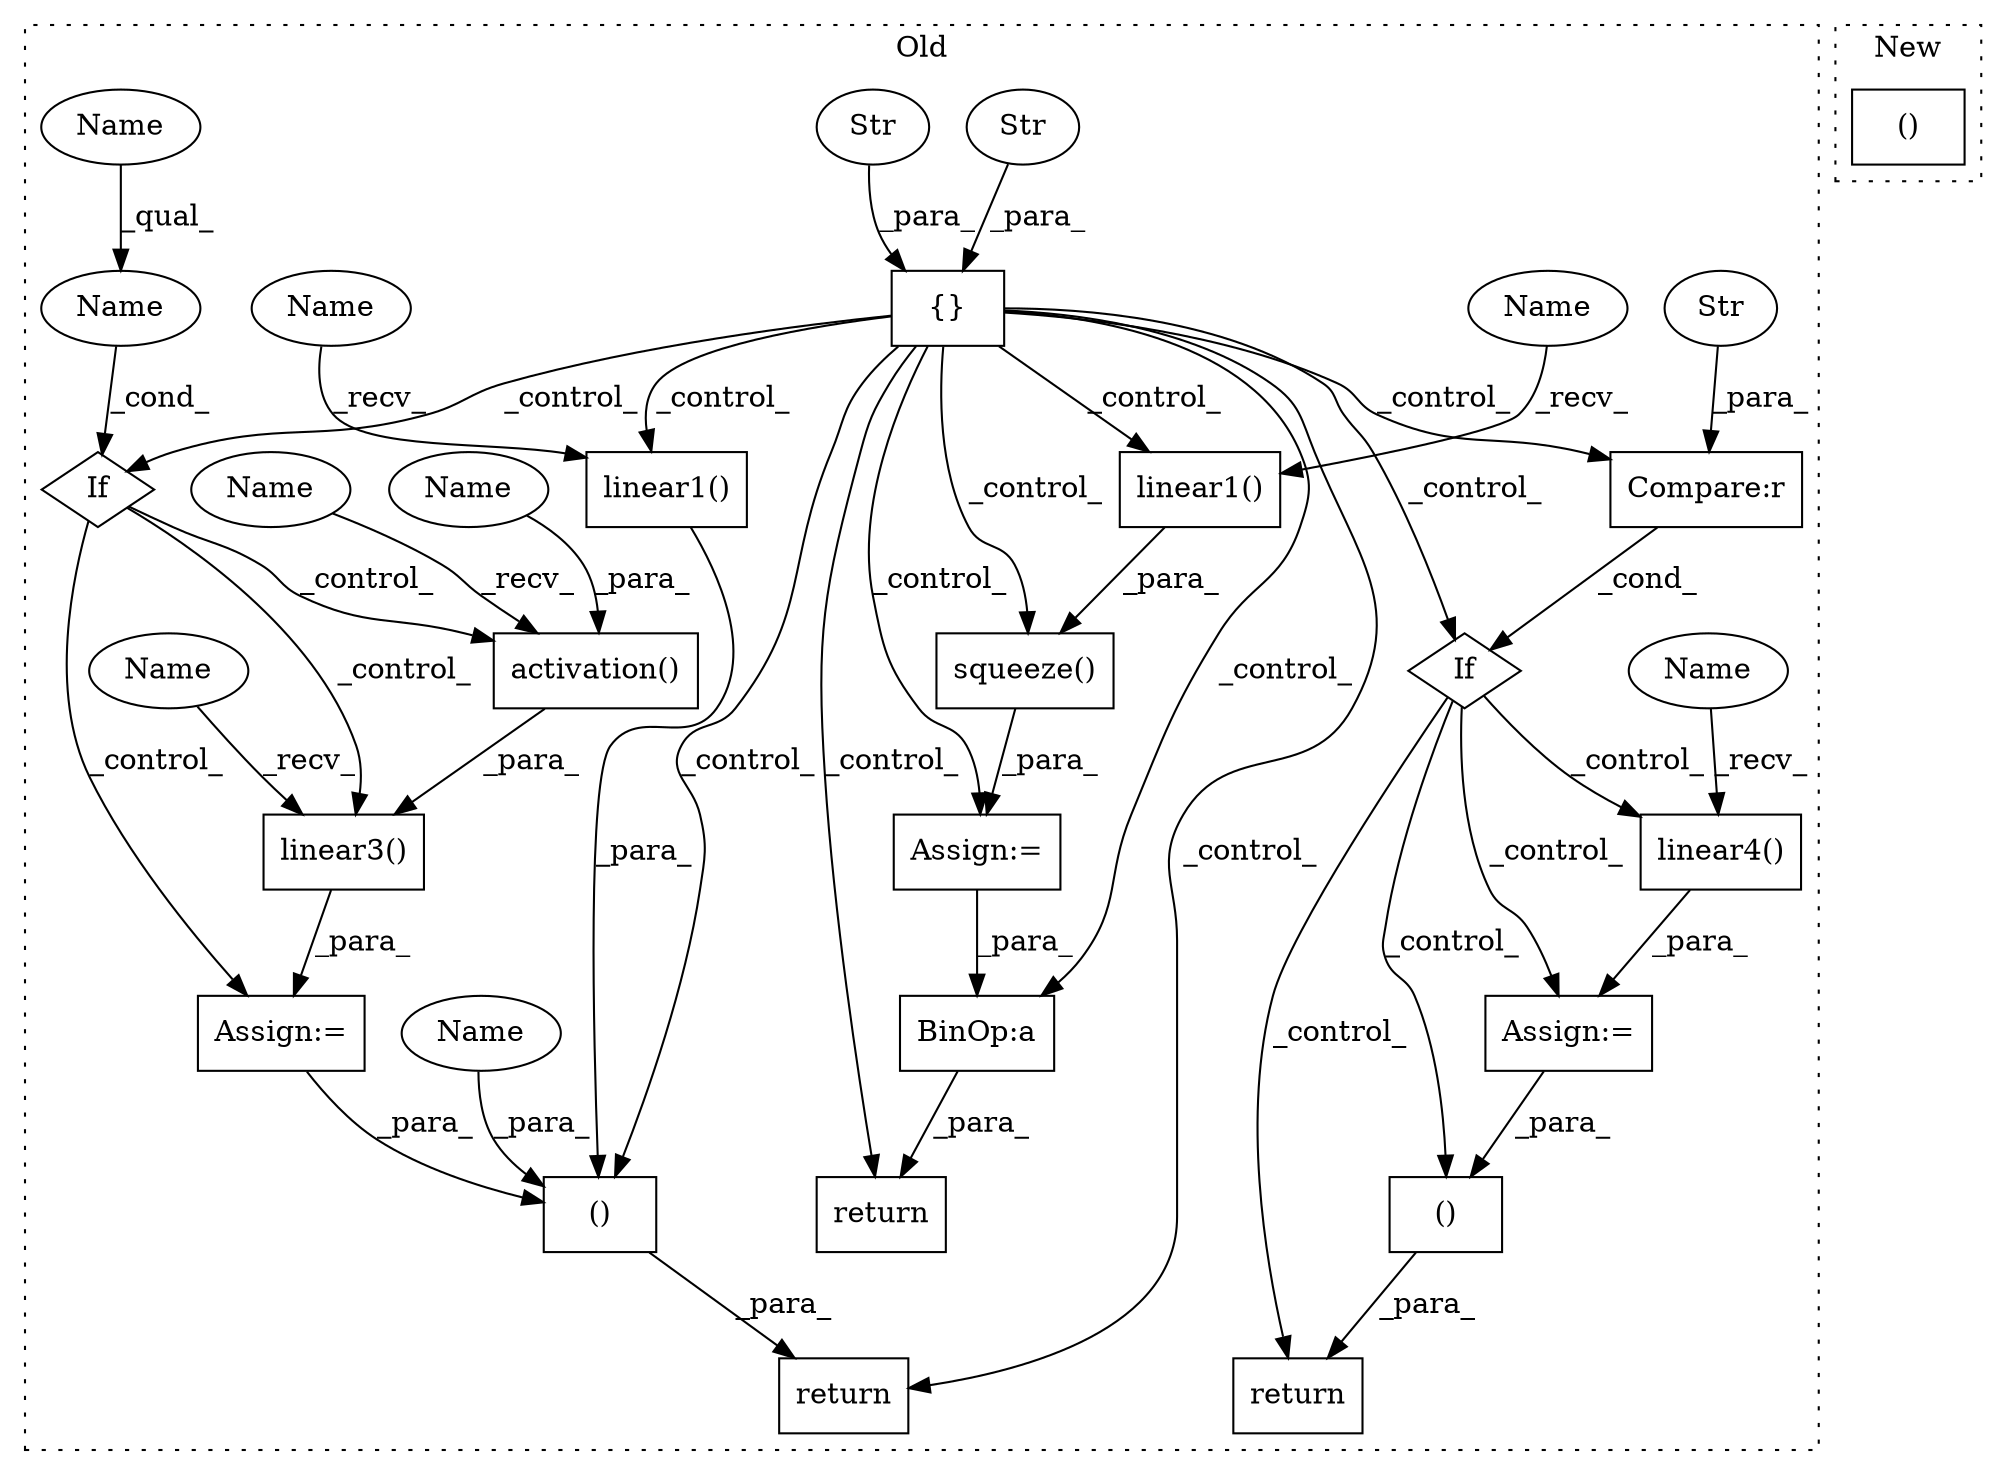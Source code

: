 digraph G {
subgraph cluster0 {
1 [label="linear4()" a="75" s="11536,11550" l="13,1" shape="box"];
3 [label="If" a="96" s="11406,11442" l="0,18" shape="diamond"];
4 [label="()" a="54" s="11585" l="15" shape="box"];
5 [label="Compare:r" a="40" s="11406" l="36" shape="box"];
6 [label="Str" a="66" s="11435" l="7" shape="ellipse"];
7 [label="Assign:=" a="68" s="11533" l="3" shape="box"];
8 [label="return" a="93" s="11568" l="7" shape="box"];
9 [label="{}" a="59" s="10608,10652" l="1,0" shape="box"];
10 [label="If" a="96" s="10828,10851" l="3,22" shape="diamond"];
11 [label="()" a="54" s="11123" l="26" shape="box"];
12 [label="linear1()" a="75" s="11254,11268" l="13,1" shape="box"];
13 [label="BinOp:a" a="82" s="11380" l="3" shape="box"];
14 [label="linear1()" a="75" s="10701,10715" l="13,1" shape="box"];
15 [label="Str" a="66" s="10639" l="13" shape="ellipse"];
16 [label="Str" a="66" s="10622" l="15" shape="ellipse"];
17 [label="linear3()" a="75" s="10885,10924" l="13,1" shape="box"];
18 [label="Name" a="87" s="10831" l="20" shape="ellipse"];
19 [label="activation()" a="75" s="10898,10923" l="16,1" shape="box"];
20 [label="Assign:=" a="68" s="10882" l="3" shape="box"];
21 [label="Assign:=" a="68" s="11237" l="3" shape="box"];
22 [label="return" a="93" s="11360" l="7" shape="box"];
23 [label="squeeze()" a="75" s="11240,11269" l="14,1" shape="box"];
24 [label="return" a="93" s="11107" l="7" shape="box"];
25 [label="Name" a="87" s="11254" l="4" shape="ellipse"];
26 [label="Name" a="87" s="10701" l="4" shape="ellipse"];
27 [label="Name" a="87" s="11536" l="4" shape="ellipse"];
28 [label="Name" a="87" s="10831" l="4" shape="ellipse"];
29 [label="Name" a="87" s="10898" l="4" shape="ellipse"];
30 [label="Name" a="87" s="10885" l="4" shape="ellipse"];
31 [label="Name" a="87" s="10914" l="9" shape="ellipse"];
32 [label="Name" a="87" s="11125" l="9" shape="ellipse"];
label = "Old";
style="dotted";
}
subgraph cluster1 {
2 [label="()" a="54" s="7778" l="19" shape="box"];
label = "New";
style="dotted";
}
1 -> 7 [label="_para_"];
3 -> 4 [label="_control_"];
3 -> 7 [label="_control_"];
3 -> 8 [label="_control_"];
3 -> 1 [label="_control_"];
4 -> 8 [label="_para_"];
5 -> 3 [label="_cond_"];
6 -> 5 [label="_para_"];
7 -> 4 [label="_para_"];
9 -> 11 [label="_control_"];
9 -> 23 [label="_control_"];
9 -> 3 [label="_control_"];
9 -> 14 [label="_control_"];
9 -> 13 [label="_control_"];
9 -> 12 [label="_control_"];
9 -> 10 [label="_control_"];
9 -> 22 [label="_control_"];
9 -> 24 [label="_control_"];
9 -> 21 [label="_control_"];
9 -> 5 [label="_control_"];
10 -> 17 [label="_control_"];
10 -> 20 [label="_control_"];
10 -> 19 [label="_control_"];
11 -> 24 [label="_para_"];
12 -> 23 [label="_para_"];
13 -> 22 [label="_para_"];
14 -> 11 [label="_para_"];
15 -> 9 [label="_para_"];
16 -> 9 [label="_para_"];
17 -> 20 [label="_para_"];
18 -> 10 [label="_cond_"];
19 -> 17 [label="_para_"];
20 -> 11 [label="_para_"];
21 -> 13 [label="_para_"];
23 -> 21 [label="_para_"];
25 -> 12 [label="_recv_"];
26 -> 14 [label="_recv_"];
27 -> 1 [label="_recv_"];
28 -> 18 [label="_qual_"];
29 -> 19 [label="_recv_"];
30 -> 17 [label="_recv_"];
31 -> 19 [label="_para_"];
32 -> 11 [label="_para_"];
}